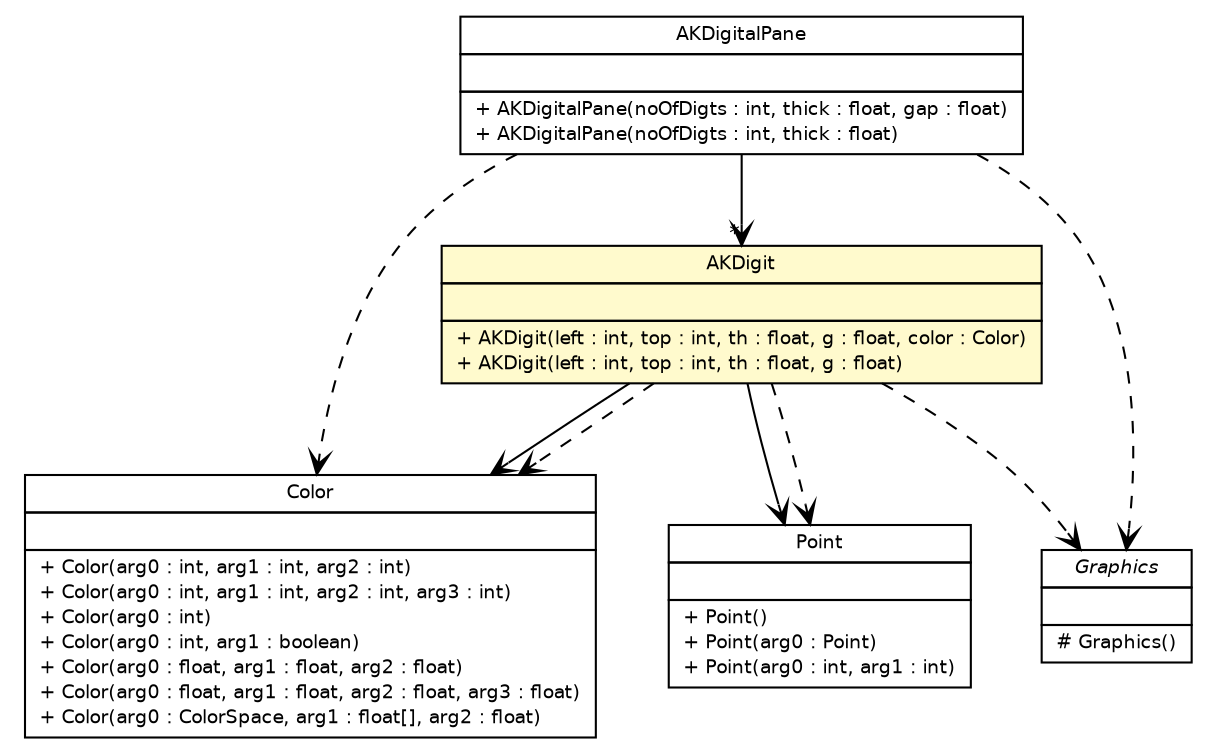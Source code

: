 #!/usr/local/bin/dot
#
# Class diagram 
# Generated by UMLGraph version 5.1 (http://www.umlgraph.org/)
#

digraph G {
	edge [fontname="Helvetica",fontsize=10,labelfontname="Helvetica",labelfontsize=10];
	node [fontname="Helvetica",fontsize=10,shape=plaintext];
	nodesep=0.25;
	ranksep=0.5;
	// es.upm.dit.gsi.gsilejos.simbad.gui.AKDigit
	c339 [label=<<table title="es.upm.dit.gsi.gsilejos.simbad.gui.AKDigit" border="0" cellborder="1" cellspacing="0" cellpadding="2" port="p" bgcolor="lemonChiffon" href="./AKDigit.html">
		<tr><td><table border="0" cellspacing="0" cellpadding="1">
<tr><td align="center" balign="center"> AKDigit </td></tr>
		</table></td></tr>
		<tr><td><table border="0" cellspacing="0" cellpadding="1">
<tr><td align="left" balign="left">  </td></tr>
		</table></td></tr>
		<tr><td><table border="0" cellspacing="0" cellpadding="1">
<tr><td align="left" balign="left"> + AKDigit(left : int, top : int, th : float, g : float, color : Color) </td></tr>
<tr><td align="left" balign="left"> + AKDigit(left : int, top : int, th : float, g : float) </td></tr>
		</table></td></tr>
		</table>>, fontname="Helvetica", fontcolor="black", fontsize=9.0];
	// es.upm.dit.gsi.gsilejos.simbad.gui.AKDigitalPane
	c340 [label=<<table title="es.upm.dit.gsi.gsilejos.simbad.gui.AKDigitalPane" border="0" cellborder="1" cellspacing="0" cellpadding="2" port="p" href="./AKDigitalPane.html">
		<tr><td><table border="0" cellspacing="0" cellpadding="1">
<tr><td align="center" balign="center"> AKDigitalPane </td></tr>
		</table></td></tr>
		<tr><td><table border="0" cellspacing="0" cellpadding="1">
<tr><td align="left" balign="left">  </td></tr>
		</table></td></tr>
		<tr><td><table border="0" cellspacing="0" cellpadding="1">
<tr><td align="left" balign="left"> + AKDigitalPane(noOfDigts : int, thick : float, gap : float) </td></tr>
<tr><td align="left" balign="left"> + AKDigitalPane(noOfDigts : int, thick : float) </td></tr>
		</table></td></tr>
		</table>>, fontname="Helvetica", fontcolor="black", fontsize=9.0];
	// es.upm.dit.gsi.gsilejos.simbad.gui.AKDigit NAVASSOC java.awt.Color
	c339:p -> c352:p [taillabel="", label="", headlabel="", fontname="Helvetica", fontcolor="black", fontsize=10.0, color="black", arrowhead=open];
	// es.upm.dit.gsi.gsilejos.simbad.gui.AKDigit NAVASSOC java.awt.Point
	c339:p -> c354:p [taillabel="", label="", headlabel="", fontname="Helvetica", fontcolor="black", fontsize=10.0, color="black", arrowhead=open];
	// es.upm.dit.gsi.gsilejos.simbad.gui.AKDigitalPane NAVASSOC es.upm.dit.gsi.gsilejos.simbad.gui.AKDigit
	c340:p -> c339:p [taillabel="", label="", headlabel="*", fontname="Helvetica", fontcolor="black", fontsize=10.0, color="black", arrowhead=open];
	// es.upm.dit.gsi.gsilejos.simbad.gui.AKDigit DEPEND java.awt.Point
	c339:p -> c354:p [taillabel="", label="", headlabel="", fontname="Helvetica", fontcolor="black", fontsize=10.0, color="black", arrowhead=open, style=dashed];
	// es.upm.dit.gsi.gsilejos.simbad.gui.AKDigit DEPEND java.awt.Color
	c339:p -> c352:p [taillabel="", label="", headlabel="", fontname="Helvetica", fontcolor="black", fontsize=10.0, color="black", arrowhead=open, style=dashed];
	// es.upm.dit.gsi.gsilejos.simbad.gui.AKDigit DEPEND java.awt.Graphics
	c339:p -> c358:p [taillabel="", label="", headlabel="", fontname="Helvetica", fontcolor="black", fontsize=10.0, color="black", arrowhead=open, style=dashed];
	// es.upm.dit.gsi.gsilejos.simbad.gui.AKDigitalPane DEPEND java.awt.Color
	c340:p -> c352:p [taillabel="", label="", headlabel="", fontname="Helvetica", fontcolor="black", fontsize=10.0, color="black", arrowhead=open, style=dashed];
	// es.upm.dit.gsi.gsilejos.simbad.gui.AKDigitalPane DEPEND java.awt.Graphics
	c340:p -> c358:p [taillabel="", label="", headlabel="", fontname="Helvetica", fontcolor="black", fontsize=10.0, color="black", arrowhead=open, style=dashed];
	// java.awt.Color
	c352 [label=<<table title="java.awt.Color" border="0" cellborder="1" cellspacing="0" cellpadding="2" port="p" href="http://java.sun.com/j2se/1.4.2/docs/api/java/awt/Color.html">
		<tr><td><table border="0" cellspacing="0" cellpadding="1">
<tr><td align="center" balign="center"> Color </td></tr>
		</table></td></tr>
		<tr><td><table border="0" cellspacing="0" cellpadding="1">
<tr><td align="left" balign="left">  </td></tr>
		</table></td></tr>
		<tr><td><table border="0" cellspacing="0" cellpadding="1">
<tr><td align="left" balign="left"> + Color(arg0 : int, arg1 : int, arg2 : int) </td></tr>
<tr><td align="left" balign="left"> + Color(arg0 : int, arg1 : int, arg2 : int, arg3 : int) </td></tr>
<tr><td align="left" balign="left"> + Color(arg0 : int) </td></tr>
<tr><td align="left" balign="left"> + Color(arg0 : int, arg1 : boolean) </td></tr>
<tr><td align="left" balign="left"> + Color(arg0 : float, arg1 : float, arg2 : float) </td></tr>
<tr><td align="left" balign="left"> + Color(arg0 : float, arg1 : float, arg2 : float, arg3 : float) </td></tr>
<tr><td align="left" balign="left"> + Color(arg0 : ColorSpace, arg1 : float[], arg2 : float) </td></tr>
		</table></td></tr>
		</table>>, fontname="Helvetica", fontcolor="black", fontsize=9.0];
	// java.awt.Point
	c354 [label=<<table title="java.awt.Point" border="0" cellborder="1" cellspacing="0" cellpadding="2" port="p" href="http://java.sun.com/j2se/1.4.2/docs/api/java/awt/Point.html">
		<tr><td><table border="0" cellspacing="0" cellpadding="1">
<tr><td align="center" balign="center"> Point </td></tr>
		</table></td></tr>
		<tr><td><table border="0" cellspacing="0" cellpadding="1">
<tr><td align="left" balign="left">  </td></tr>
		</table></td></tr>
		<tr><td><table border="0" cellspacing="0" cellpadding="1">
<tr><td align="left" balign="left"> + Point() </td></tr>
<tr><td align="left" balign="left"> + Point(arg0 : Point) </td></tr>
<tr><td align="left" balign="left"> + Point(arg0 : int, arg1 : int) </td></tr>
		</table></td></tr>
		</table>>, fontname="Helvetica", fontcolor="black", fontsize=9.0];
	// java.awt.Graphics
	c358 [label=<<table title="java.awt.Graphics" border="0" cellborder="1" cellspacing="0" cellpadding="2" port="p" href="http://java.sun.com/j2se/1.4.2/docs/api/java/awt/Graphics.html">
		<tr><td><table border="0" cellspacing="0" cellpadding="1">
<tr><td align="center" balign="center"><font face="Helvetica-Oblique"> Graphics </font></td></tr>
		</table></td></tr>
		<tr><td><table border="0" cellspacing="0" cellpadding="1">
<tr><td align="left" balign="left">  </td></tr>
		</table></td></tr>
		<tr><td><table border="0" cellspacing="0" cellpadding="1">
<tr><td align="left" balign="left"> # Graphics() </td></tr>
		</table></td></tr>
		</table>>, fontname="Helvetica", fontcolor="black", fontsize=9.0];
}

